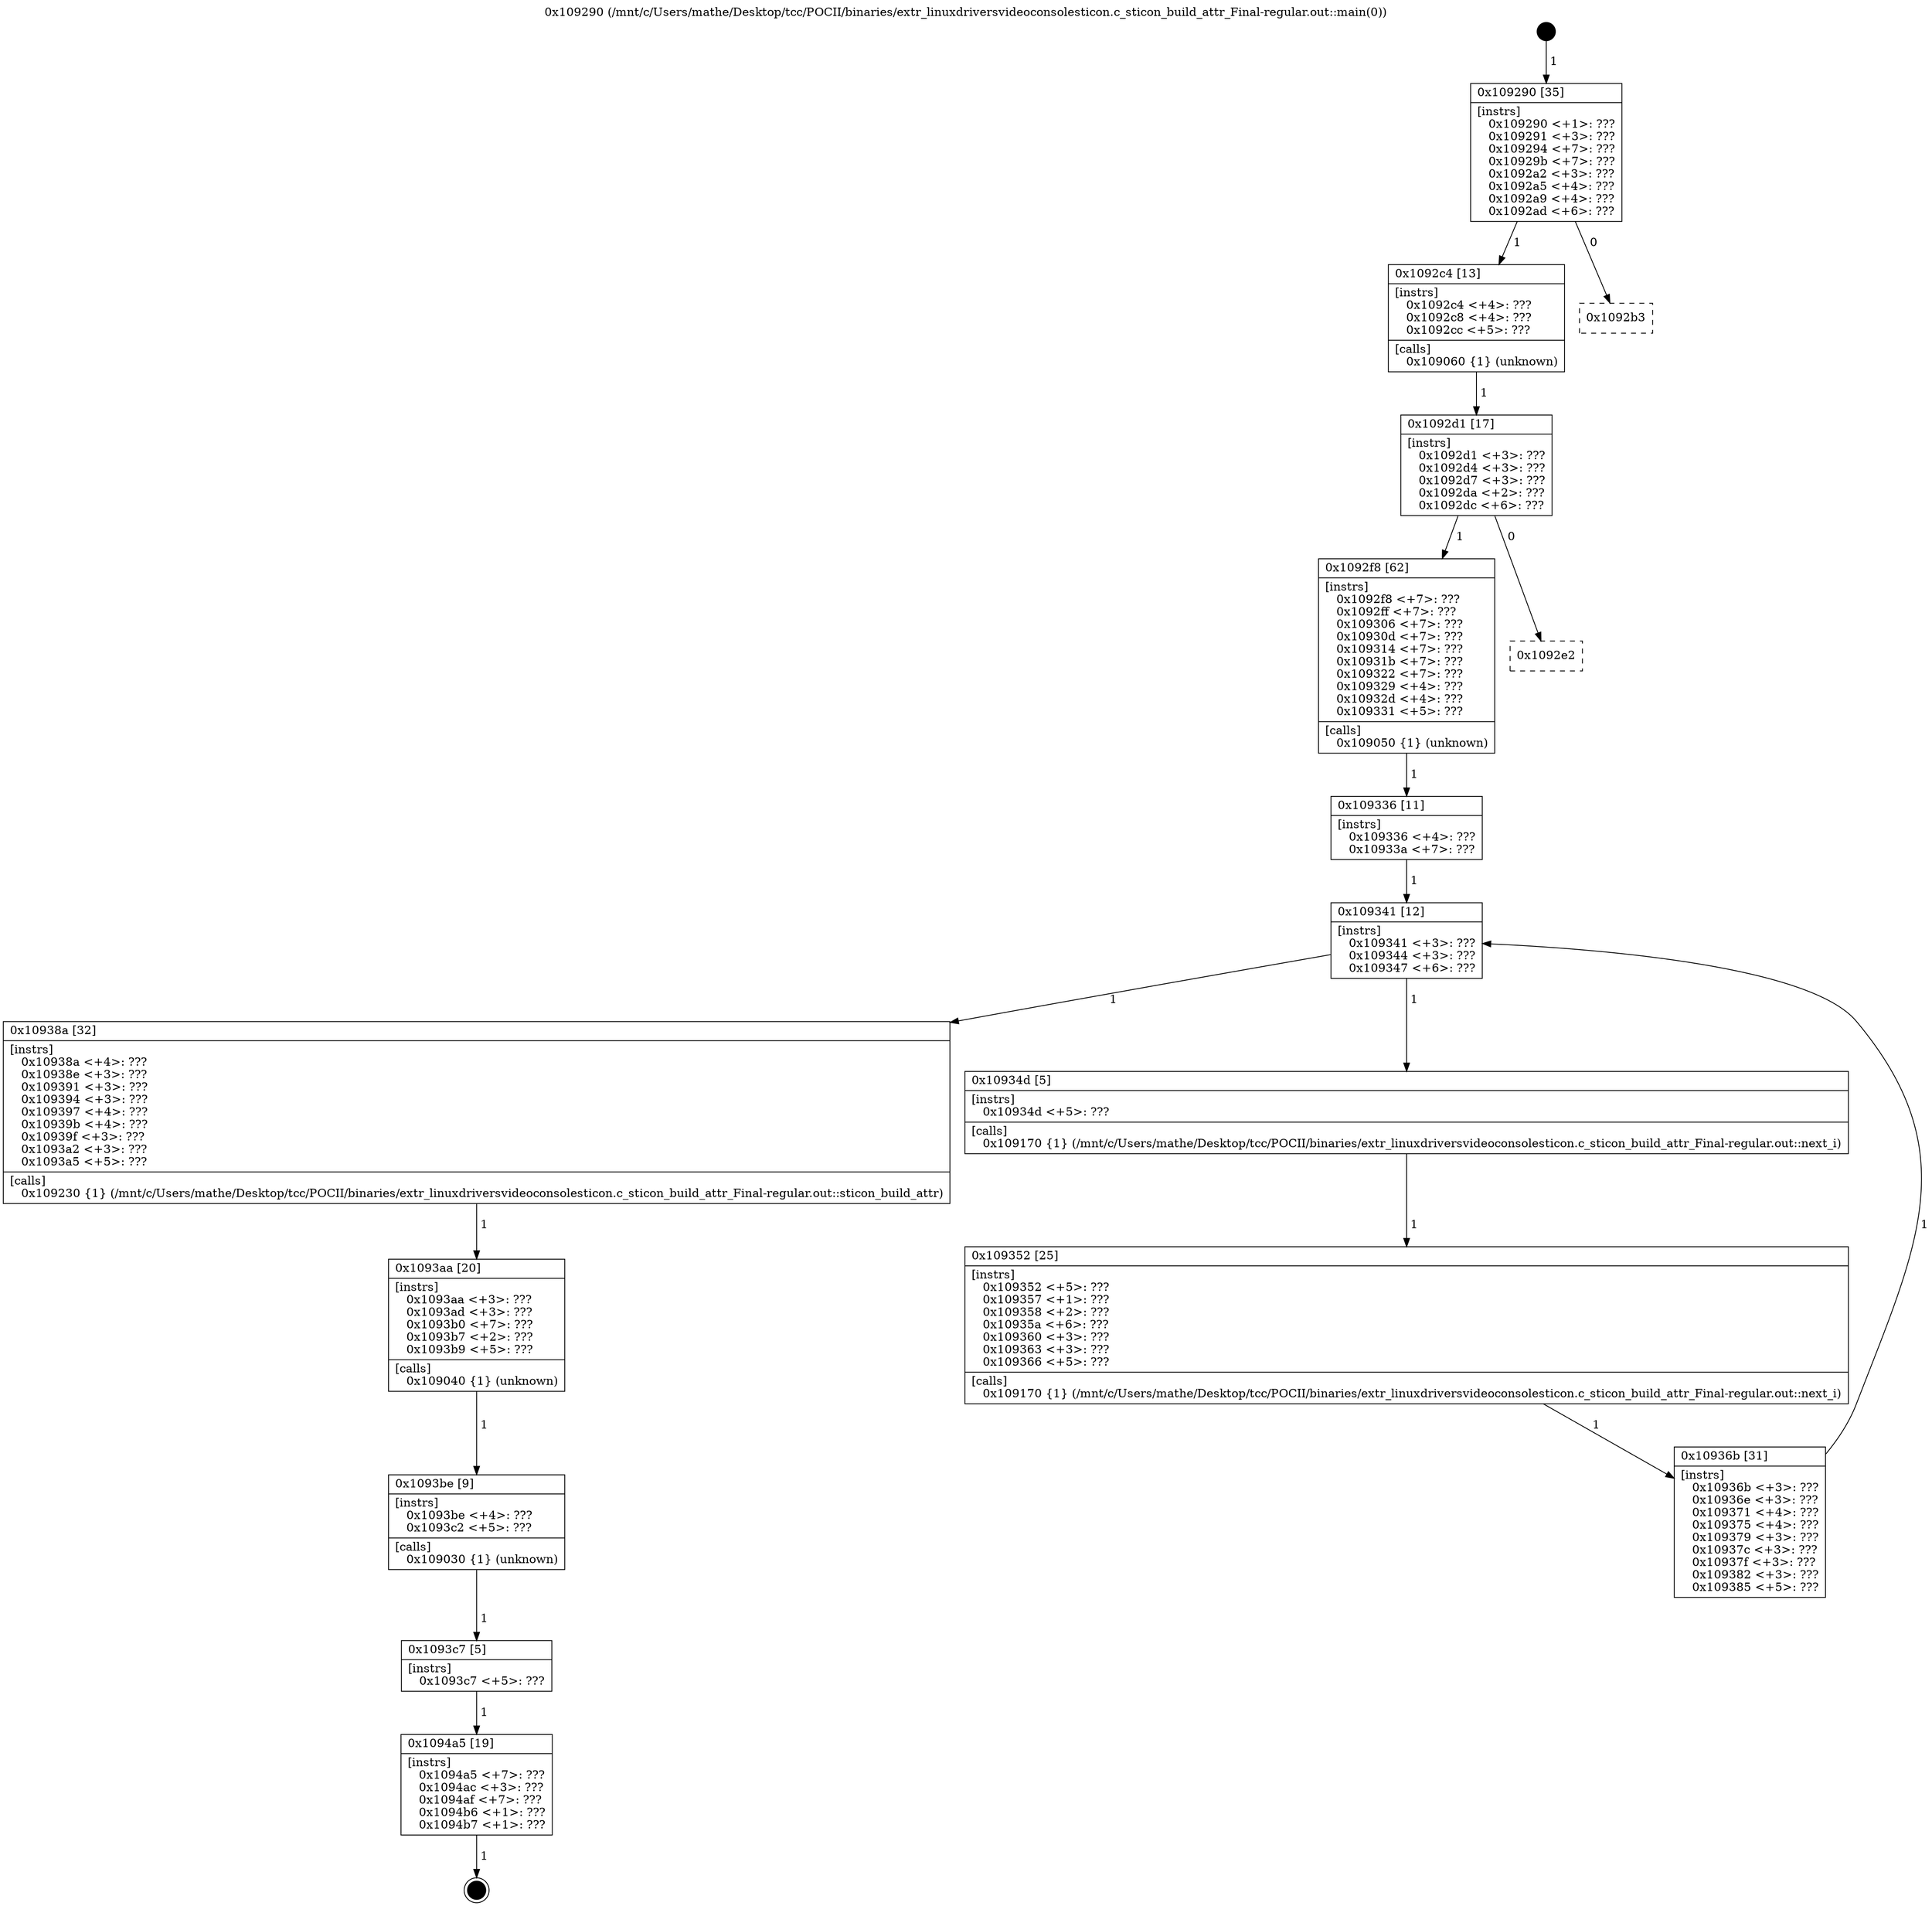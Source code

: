 digraph "0x109290" {
  label = "0x109290 (/mnt/c/Users/mathe/Desktop/tcc/POCII/binaries/extr_linuxdriversvideoconsolesticon.c_sticon_build_attr_Final-regular.out::main(0))"
  labelloc = "t"
  node[shape=record]

  Entry [label="",width=0.3,height=0.3,shape=circle,fillcolor=black,style=filled]
  "0x109290" [label="{
     0x109290 [35]\l
     | [instrs]\l
     &nbsp;&nbsp;0x109290 \<+1\>: ???\l
     &nbsp;&nbsp;0x109291 \<+3\>: ???\l
     &nbsp;&nbsp;0x109294 \<+7\>: ???\l
     &nbsp;&nbsp;0x10929b \<+7\>: ???\l
     &nbsp;&nbsp;0x1092a2 \<+3\>: ???\l
     &nbsp;&nbsp;0x1092a5 \<+4\>: ???\l
     &nbsp;&nbsp;0x1092a9 \<+4\>: ???\l
     &nbsp;&nbsp;0x1092ad \<+6\>: ???\l
  }"]
  "0x1092c4" [label="{
     0x1092c4 [13]\l
     | [instrs]\l
     &nbsp;&nbsp;0x1092c4 \<+4\>: ???\l
     &nbsp;&nbsp;0x1092c8 \<+4\>: ???\l
     &nbsp;&nbsp;0x1092cc \<+5\>: ???\l
     | [calls]\l
     &nbsp;&nbsp;0x109060 \{1\} (unknown)\l
  }"]
  "0x1092b3" [label="{
     0x1092b3\l
  }", style=dashed]
  "0x1092d1" [label="{
     0x1092d1 [17]\l
     | [instrs]\l
     &nbsp;&nbsp;0x1092d1 \<+3\>: ???\l
     &nbsp;&nbsp;0x1092d4 \<+3\>: ???\l
     &nbsp;&nbsp;0x1092d7 \<+3\>: ???\l
     &nbsp;&nbsp;0x1092da \<+2\>: ???\l
     &nbsp;&nbsp;0x1092dc \<+6\>: ???\l
  }"]
  "0x1092f8" [label="{
     0x1092f8 [62]\l
     | [instrs]\l
     &nbsp;&nbsp;0x1092f8 \<+7\>: ???\l
     &nbsp;&nbsp;0x1092ff \<+7\>: ???\l
     &nbsp;&nbsp;0x109306 \<+7\>: ???\l
     &nbsp;&nbsp;0x10930d \<+7\>: ???\l
     &nbsp;&nbsp;0x109314 \<+7\>: ???\l
     &nbsp;&nbsp;0x10931b \<+7\>: ???\l
     &nbsp;&nbsp;0x109322 \<+7\>: ???\l
     &nbsp;&nbsp;0x109329 \<+4\>: ???\l
     &nbsp;&nbsp;0x10932d \<+4\>: ???\l
     &nbsp;&nbsp;0x109331 \<+5\>: ???\l
     | [calls]\l
     &nbsp;&nbsp;0x109050 \{1\} (unknown)\l
  }"]
  "0x1092e2" [label="{
     0x1092e2\l
  }", style=dashed]
  "0x109341" [label="{
     0x109341 [12]\l
     | [instrs]\l
     &nbsp;&nbsp;0x109341 \<+3\>: ???\l
     &nbsp;&nbsp;0x109344 \<+3\>: ???\l
     &nbsp;&nbsp;0x109347 \<+6\>: ???\l
  }"]
  "0x10938a" [label="{
     0x10938a [32]\l
     | [instrs]\l
     &nbsp;&nbsp;0x10938a \<+4\>: ???\l
     &nbsp;&nbsp;0x10938e \<+3\>: ???\l
     &nbsp;&nbsp;0x109391 \<+3\>: ???\l
     &nbsp;&nbsp;0x109394 \<+3\>: ???\l
     &nbsp;&nbsp;0x109397 \<+4\>: ???\l
     &nbsp;&nbsp;0x10939b \<+4\>: ???\l
     &nbsp;&nbsp;0x10939f \<+3\>: ???\l
     &nbsp;&nbsp;0x1093a2 \<+3\>: ???\l
     &nbsp;&nbsp;0x1093a5 \<+5\>: ???\l
     | [calls]\l
     &nbsp;&nbsp;0x109230 \{1\} (/mnt/c/Users/mathe/Desktop/tcc/POCII/binaries/extr_linuxdriversvideoconsolesticon.c_sticon_build_attr_Final-regular.out::sticon_build_attr)\l
  }"]
  "0x10934d" [label="{
     0x10934d [5]\l
     | [instrs]\l
     &nbsp;&nbsp;0x10934d \<+5\>: ???\l
     | [calls]\l
     &nbsp;&nbsp;0x109170 \{1\} (/mnt/c/Users/mathe/Desktop/tcc/POCII/binaries/extr_linuxdriversvideoconsolesticon.c_sticon_build_attr_Final-regular.out::next_i)\l
  }"]
  "0x109352" [label="{
     0x109352 [25]\l
     | [instrs]\l
     &nbsp;&nbsp;0x109352 \<+5\>: ???\l
     &nbsp;&nbsp;0x109357 \<+1\>: ???\l
     &nbsp;&nbsp;0x109358 \<+2\>: ???\l
     &nbsp;&nbsp;0x10935a \<+6\>: ???\l
     &nbsp;&nbsp;0x109360 \<+3\>: ???\l
     &nbsp;&nbsp;0x109363 \<+3\>: ???\l
     &nbsp;&nbsp;0x109366 \<+5\>: ???\l
     | [calls]\l
     &nbsp;&nbsp;0x109170 \{1\} (/mnt/c/Users/mathe/Desktop/tcc/POCII/binaries/extr_linuxdriversvideoconsolesticon.c_sticon_build_attr_Final-regular.out::next_i)\l
  }"]
  "0x10936b" [label="{
     0x10936b [31]\l
     | [instrs]\l
     &nbsp;&nbsp;0x10936b \<+3\>: ???\l
     &nbsp;&nbsp;0x10936e \<+3\>: ???\l
     &nbsp;&nbsp;0x109371 \<+4\>: ???\l
     &nbsp;&nbsp;0x109375 \<+4\>: ???\l
     &nbsp;&nbsp;0x109379 \<+3\>: ???\l
     &nbsp;&nbsp;0x10937c \<+3\>: ???\l
     &nbsp;&nbsp;0x10937f \<+3\>: ???\l
     &nbsp;&nbsp;0x109382 \<+3\>: ???\l
     &nbsp;&nbsp;0x109385 \<+5\>: ???\l
  }"]
  "0x109336" [label="{
     0x109336 [11]\l
     | [instrs]\l
     &nbsp;&nbsp;0x109336 \<+4\>: ???\l
     &nbsp;&nbsp;0x10933a \<+7\>: ???\l
  }"]
  "0x1093aa" [label="{
     0x1093aa [20]\l
     | [instrs]\l
     &nbsp;&nbsp;0x1093aa \<+3\>: ???\l
     &nbsp;&nbsp;0x1093ad \<+3\>: ???\l
     &nbsp;&nbsp;0x1093b0 \<+7\>: ???\l
     &nbsp;&nbsp;0x1093b7 \<+2\>: ???\l
     &nbsp;&nbsp;0x1093b9 \<+5\>: ???\l
     | [calls]\l
     &nbsp;&nbsp;0x109040 \{1\} (unknown)\l
  }"]
  "0x1093be" [label="{
     0x1093be [9]\l
     | [instrs]\l
     &nbsp;&nbsp;0x1093be \<+4\>: ???\l
     &nbsp;&nbsp;0x1093c2 \<+5\>: ???\l
     | [calls]\l
     &nbsp;&nbsp;0x109030 \{1\} (unknown)\l
  }"]
  "0x1093c7" [label="{
     0x1093c7 [5]\l
     | [instrs]\l
     &nbsp;&nbsp;0x1093c7 \<+5\>: ???\l
  }"]
  "0x1094a5" [label="{
     0x1094a5 [19]\l
     | [instrs]\l
     &nbsp;&nbsp;0x1094a5 \<+7\>: ???\l
     &nbsp;&nbsp;0x1094ac \<+3\>: ???\l
     &nbsp;&nbsp;0x1094af \<+7\>: ???\l
     &nbsp;&nbsp;0x1094b6 \<+1\>: ???\l
     &nbsp;&nbsp;0x1094b7 \<+1\>: ???\l
  }"]
  Exit [label="",width=0.3,height=0.3,shape=circle,fillcolor=black,style=filled,peripheries=2]
  Entry -> "0x109290" [label=" 1"]
  "0x109290" -> "0x1092c4" [label=" 1"]
  "0x109290" -> "0x1092b3" [label=" 0"]
  "0x1092c4" -> "0x1092d1" [label=" 1"]
  "0x1092d1" -> "0x1092f8" [label=" 1"]
  "0x1092d1" -> "0x1092e2" [label=" 0"]
  "0x1092f8" -> "0x109336" [label=" 1"]
  "0x109341" -> "0x10938a" [label=" 1"]
  "0x109341" -> "0x10934d" [label=" 1"]
  "0x10934d" -> "0x109352" [label=" 1"]
  "0x109352" -> "0x10936b" [label=" 1"]
  "0x109336" -> "0x109341" [label=" 1"]
  "0x10936b" -> "0x109341" [label=" 1"]
  "0x10938a" -> "0x1093aa" [label=" 1"]
  "0x1093aa" -> "0x1093be" [label=" 1"]
  "0x1093be" -> "0x1093c7" [label=" 1"]
  "0x1093c7" -> "0x1094a5" [label=" 1"]
  "0x1094a5" -> Exit [label=" 1"]
}
